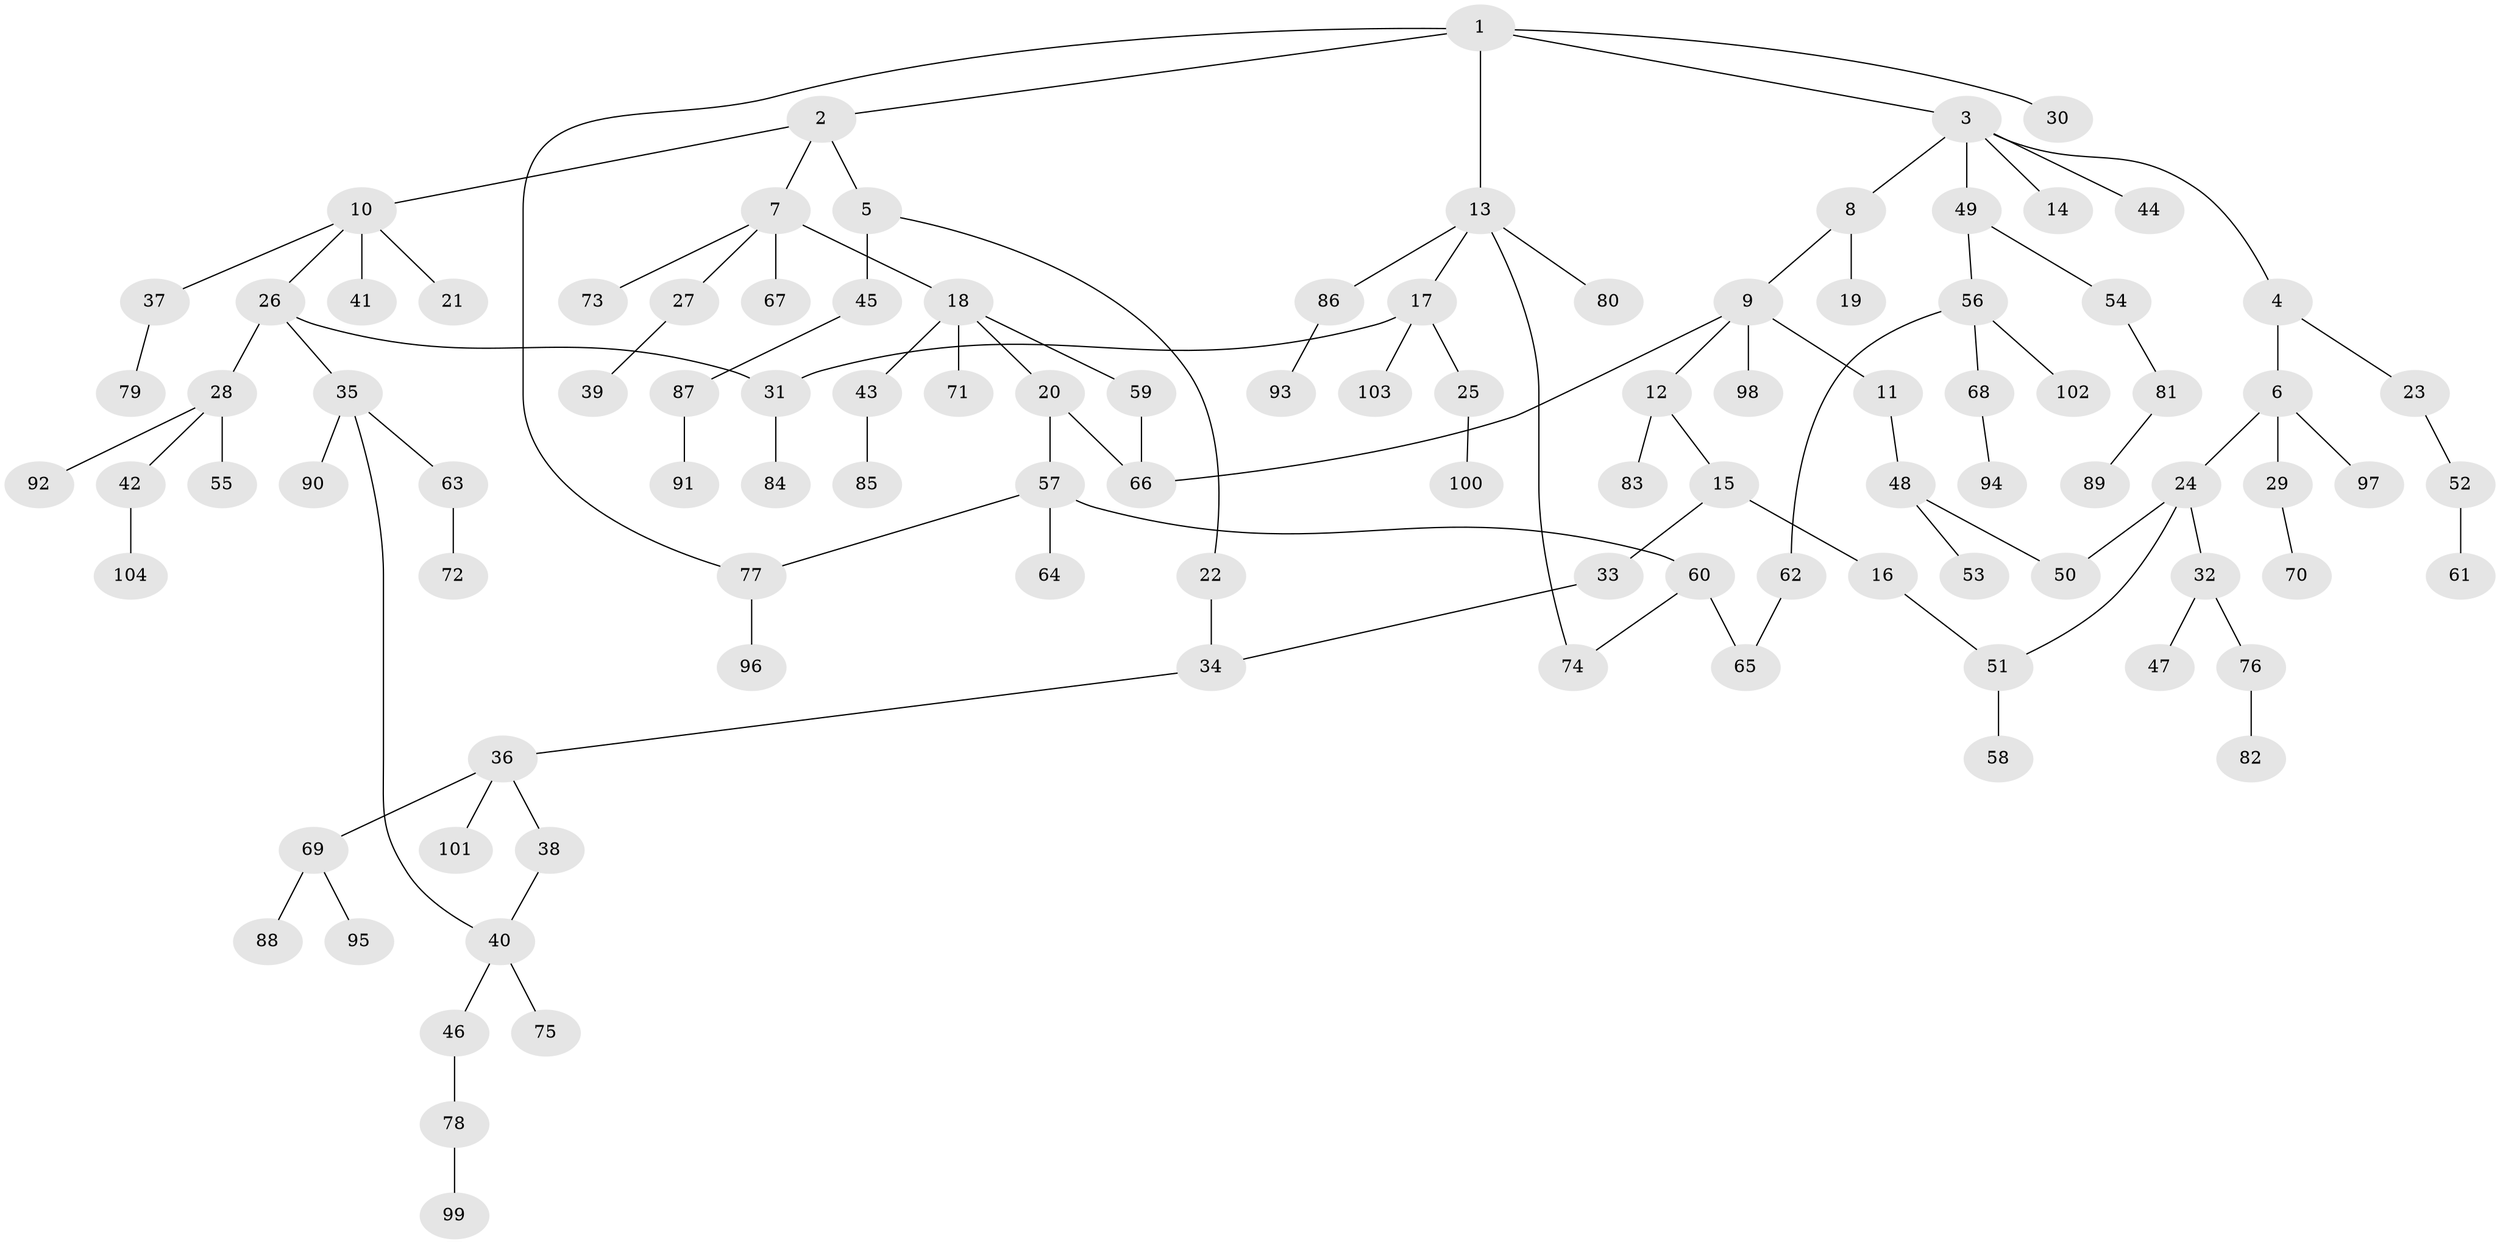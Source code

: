 // coarse degree distribution, {5: 0.027777777777777776, 4: 0.1388888888888889, 6: 0.041666666666666664, 3: 0.1527777777777778, 1: 0.4305555555555556, 2: 0.20833333333333334}
// Generated by graph-tools (version 1.1) at 2025/17/03/04/25 18:17:00]
// undirected, 104 vertices, 113 edges
graph export_dot {
graph [start="1"]
  node [color=gray90,style=filled];
  1;
  2;
  3;
  4;
  5;
  6;
  7;
  8;
  9;
  10;
  11;
  12;
  13;
  14;
  15;
  16;
  17;
  18;
  19;
  20;
  21;
  22;
  23;
  24;
  25;
  26;
  27;
  28;
  29;
  30;
  31;
  32;
  33;
  34;
  35;
  36;
  37;
  38;
  39;
  40;
  41;
  42;
  43;
  44;
  45;
  46;
  47;
  48;
  49;
  50;
  51;
  52;
  53;
  54;
  55;
  56;
  57;
  58;
  59;
  60;
  61;
  62;
  63;
  64;
  65;
  66;
  67;
  68;
  69;
  70;
  71;
  72;
  73;
  74;
  75;
  76;
  77;
  78;
  79;
  80;
  81;
  82;
  83;
  84;
  85;
  86;
  87;
  88;
  89;
  90;
  91;
  92;
  93;
  94;
  95;
  96;
  97;
  98;
  99;
  100;
  101;
  102;
  103;
  104;
  1 -- 2;
  1 -- 3;
  1 -- 13;
  1 -- 30;
  1 -- 77;
  2 -- 5;
  2 -- 7;
  2 -- 10;
  3 -- 4;
  3 -- 8;
  3 -- 14;
  3 -- 44;
  3 -- 49;
  4 -- 6;
  4 -- 23;
  5 -- 22;
  5 -- 45;
  6 -- 24;
  6 -- 29;
  6 -- 97;
  7 -- 18;
  7 -- 27;
  7 -- 67;
  7 -- 73;
  8 -- 9;
  8 -- 19;
  9 -- 11;
  9 -- 12;
  9 -- 66;
  9 -- 98;
  10 -- 21;
  10 -- 26;
  10 -- 37;
  10 -- 41;
  11 -- 48;
  12 -- 15;
  12 -- 83;
  13 -- 17;
  13 -- 80;
  13 -- 86;
  13 -- 74;
  15 -- 16;
  15 -- 33;
  16 -- 51;
  17 -- 25;
  17 -- 103;
  17 -- 31;
  18 -- 20;
  18 -- 43;
  18 -- 59;
  18 -- 71;
  20 -- 57;
  20 -- 66;
  22 -- 34;
  23 -- 52;
  24 -- 32;
  24 -- 51;
  24 -- 50;
  25 -- 100;
  26 -- 28;
  26 -- 31;
  26 -- 35;
  27 -- 39;
  28 -- 42;
  28 -- 55;
  28 -- 92;
  29 -- 70;
  31 -- 84;
  32 -- 47;
  32 -- 76;
  33 -- 34;
  34 -- 36;
  35 -- 63;
  35 -- 90;
  35 -- 40;
  36 -- 38;
  36 -- 69;
  36 -- 101;
  37 -- 79;
  38 -- 40;
  40 -- 46;
  40 -- 75;
  42 -- 104;
  43 -- 85;
  45 -- 87;
  46 -- 78;
  48 -- 50;
  48 -- 53;
  49 -- 54;
  49 -- 56;
  51 -- 58;
  52 -- 61;
  54 -- 81;
  56 -- 62;
  56 -- 68;
  56 -- 102;
  57 -- 60;
  57 -- 64;
  57 -- 77;
  59 -- 66;
  60 -- 74;
  60 -- 65;
  62 -- 65;
  63 -- 72;
  68 -- 94;
  69 -- 88;
  69 -- 95;
  76 -- 82;
  77 -- 96;
  78 -- 99;
  81 -- 89;
  86 -- 93;
  87 -- 91;
}
